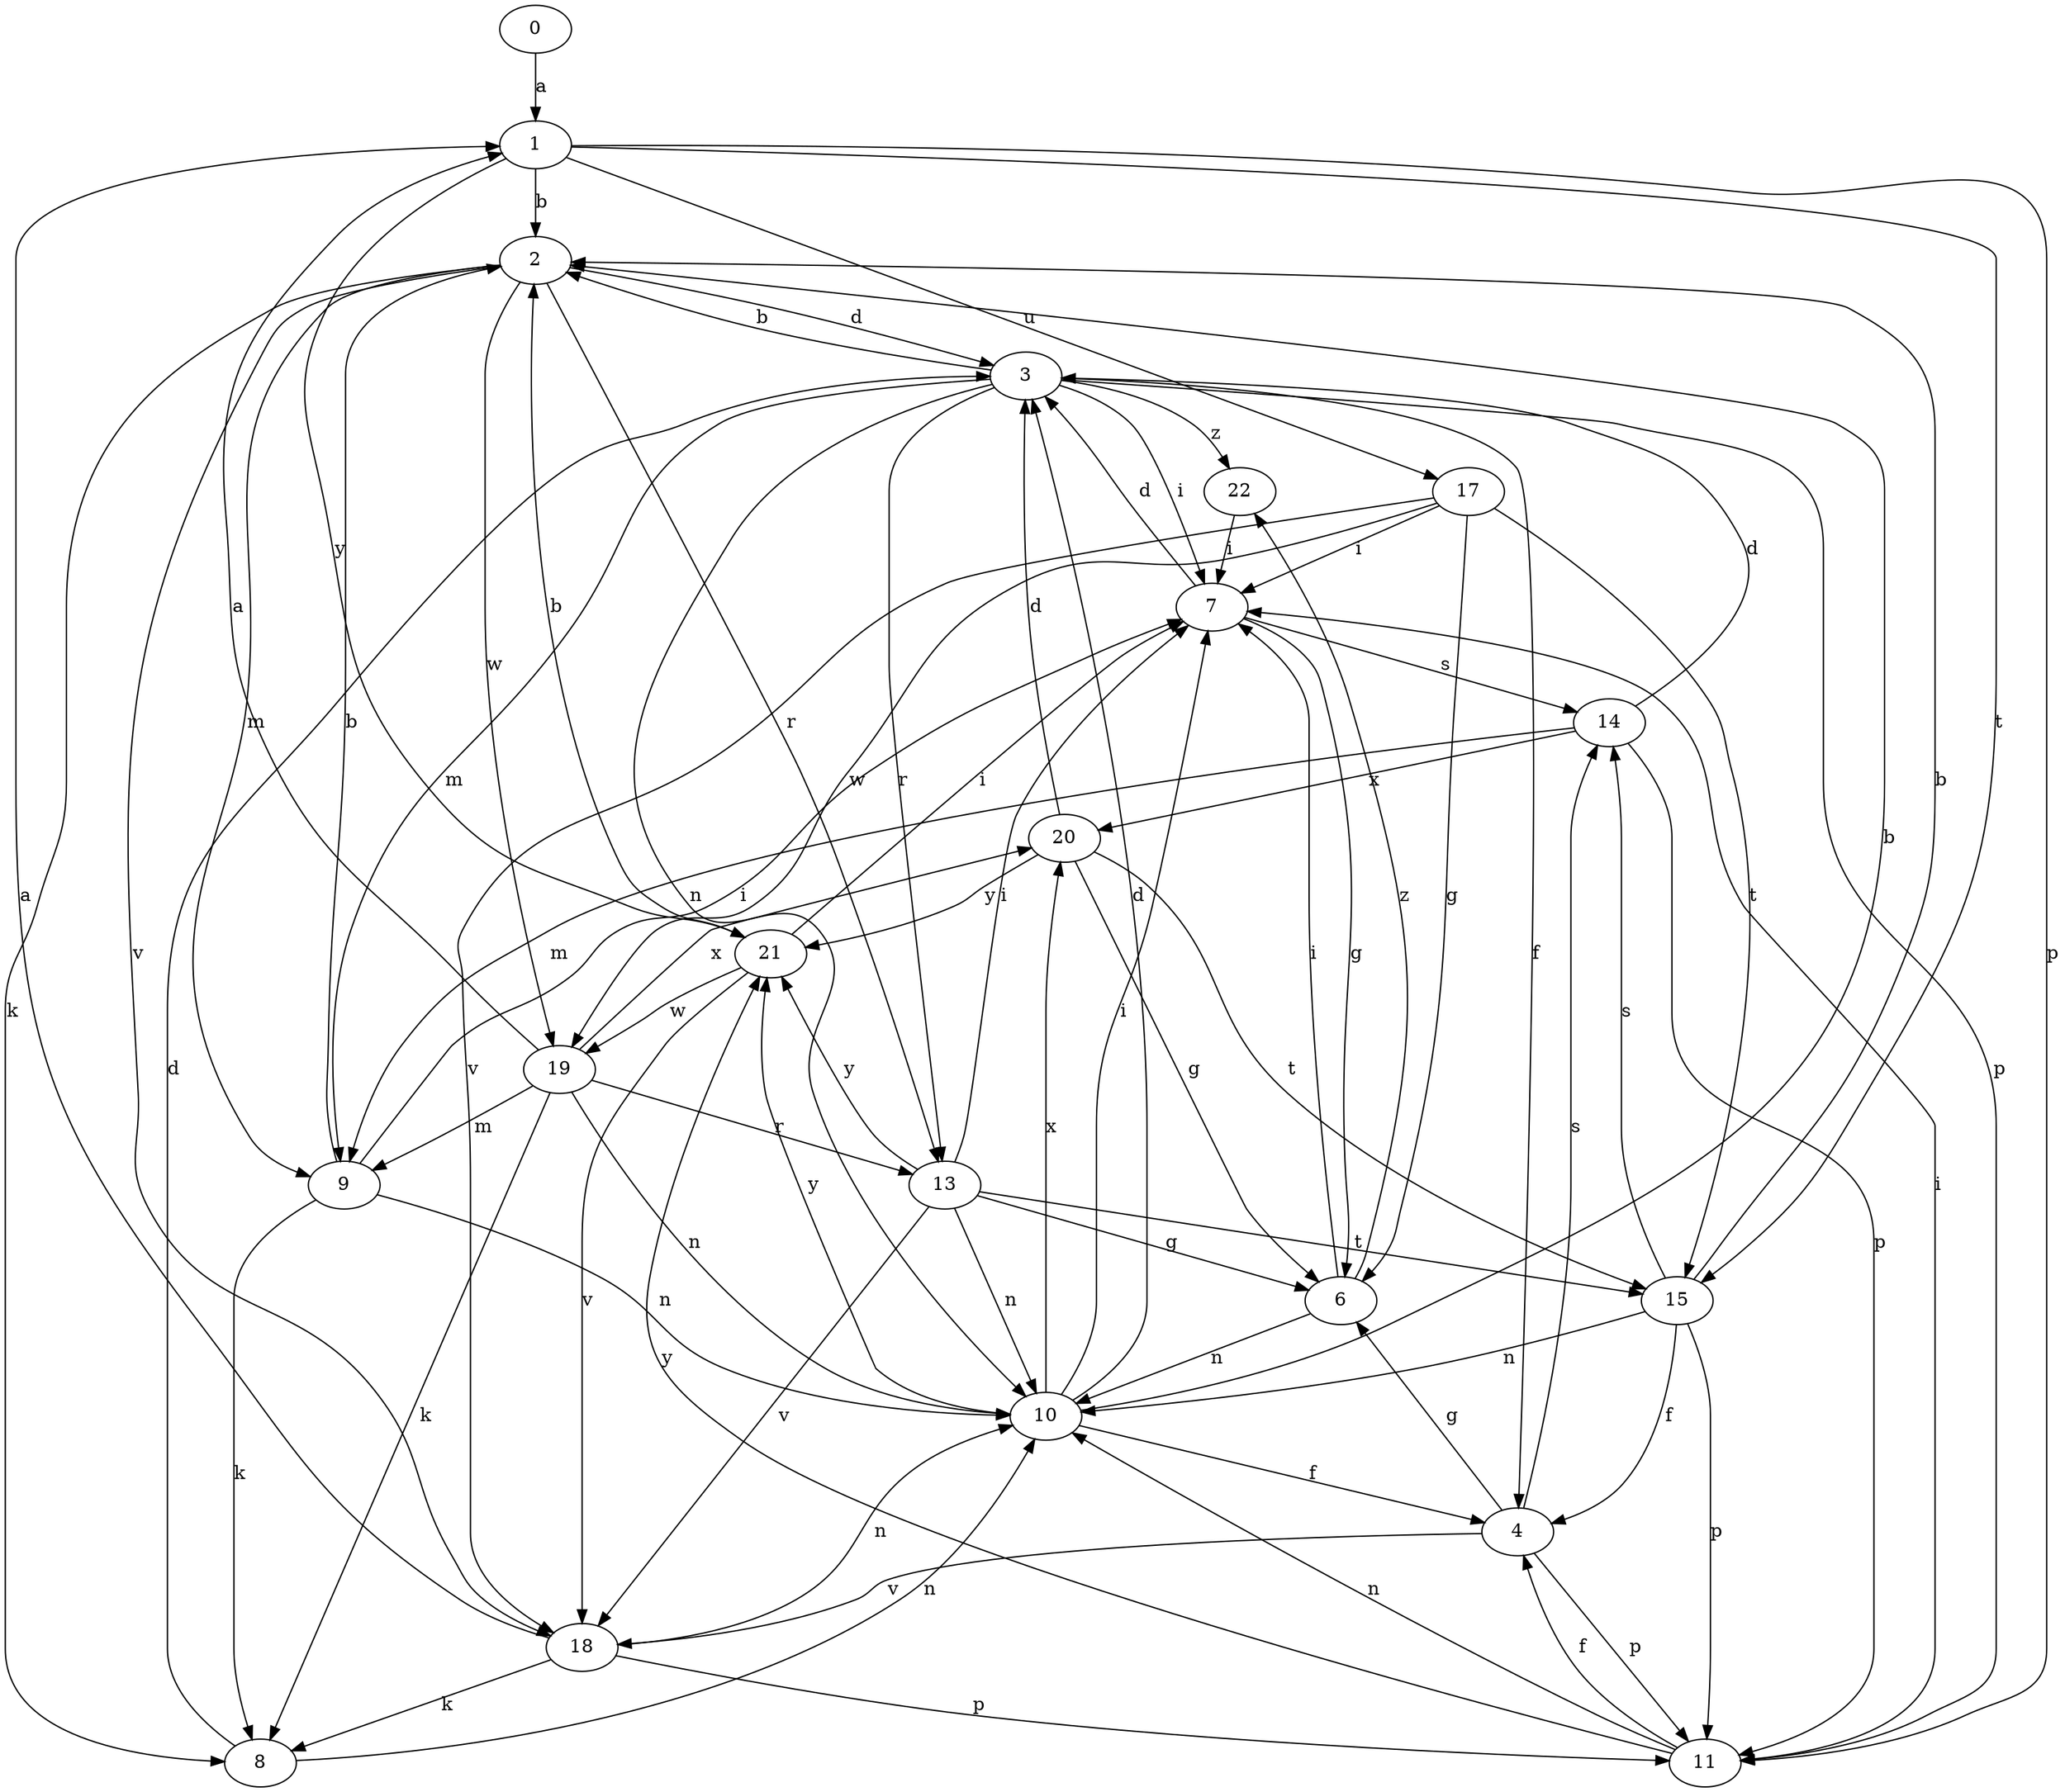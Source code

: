 strict digraph  {
0;
1;
2;
3;
4;
6;
7;
8;
9;
10;
11;
13;
14;
15;
17;
18;
19;
20;
21;
22;
0 -> 1  [label=a];
1 -> 2  [label=b];
1 -> 11  [label=p];
1 -> 15  [label=t];
1 -> 17  [label=u];
1 -> 21  [label=y];
2 -> 3  [label=d];
2 -> 8  [label=k];
2 -> 9  [label=m];
2 -> 13  [label=r];
2 -> 18  [label=v];
2 -> 19  [label=w];
3 -> 2  [label=b];
3 -> 4  [label=f];
3 -> 7  [label=i];
3 -> 9  [label=m];
3 -> 10  [label=n];
3 -> 11  [label=p];
3 -> 13  [label=r];
3 -> 22  [label=z];
4 -> 6  [label=g];
4 -> 11  [label=p];
4 -> 14  [label=s];
4 -> 18  [label=v];
6 -> 7  [label=i];
6 -> 10  [label=n];
6 -> 22  [label=z];
7 -> 3  [label=d];
7 -> 6  [label=g];
7 -> 14  [label=s];
8 -> 3  [label=d];
8 -> 10  [label=n];
9 -> 2  [label=b];
9 -> 7  [label=i];
9 -> 8  [label=k];
9 -> 10  [label=n];
10 -> 2  [label=b];
10 -> 3  [label=d];
10 -> 4  [label=f];
10 -> 7  [label=i];
10 -> 20  [label=x];
10 -> 21  [label=y];
11 -> 4  [label=f];
11 -> 7  [label=i];
11 -> 10  [label=n];
11 -> 21  [label=y];
13 -> 6  [label=g];
13 -> 7  [label=i];
13 -> 10  [label=n];
13 -> 15  [label=t];
13 -> 18  [label=v];
13 -> 21  [label=y];
14 -> 3  [label=d];
14 -> 9  [label=m];
14 -> 11  [label=p];
14 -> 20  [label=x];
15 -> 2  [label=b];
15 -> 4  [label=f];
15 -> 10  [label=n];
15 -> 11  [label=p];
15 -> 14  [label=s];
17 -> 6  [label=g];
17 -> 7  [label=i];
17 -> 15  [label=t];
17 -> 18  [label=v];
17 -> 19  [label=w];
18 -> 1  [label=a];
18 -> 8  [label=k];
18 -> 10  [label=n];
18 -> 11  [label=p];
19 -> 1  [label=a];
19 -> 8  [label=k];
19 -> 9  [label=m];
19 -> 10  [label=n];
19 -> 13  [label=r];
19 -> 20  [label=x];
20 -> 3  [label=d];
20 -> 6  [label=g];
20 -> 15  [label=t];
20 -> 21  [label=y];
21 -> 2  [label=b];
21 -> 7  [label=i];
21 -> 18  [label=v];
21 -> 19  [label=w];
22 -> 7  [label=i];
}
